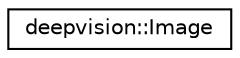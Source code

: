 digraph "Graphical Class Hierarchy"
{
  edge [fontname="Helvetica",fontsize="10",labelfontname="Helvetica",labelfontsize="10"];
  node [fontname="Helvetica",fontsize="10",shape=record];
  rankdir="LR";
  Node0 [label="deepvision::Image",height=0.2,width=0.4,color="black", fillcolor="white", style="filled",URL="$d3/dc5/classdeepvision_1_1Image.html",tooltip="A container for image data obtained via OpenCV, with methods for normalization and quantization..."];
}
